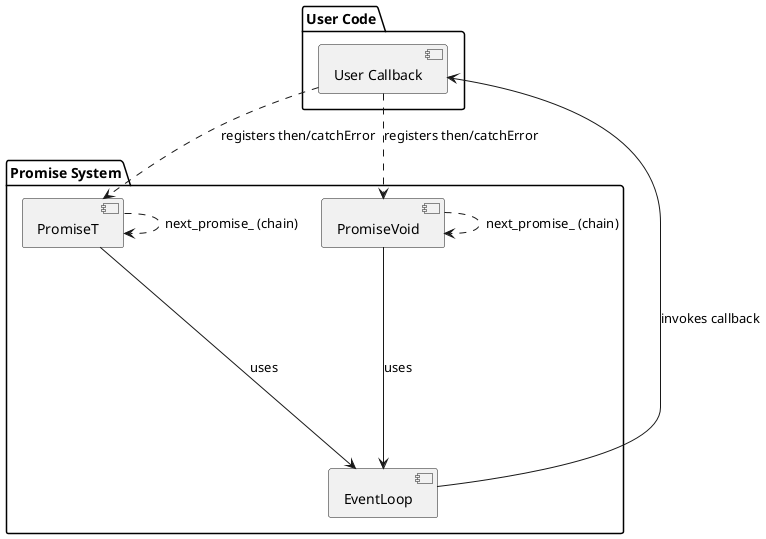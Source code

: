 @startuml
package "Promise System" {
  [PromiseT] as promiseT
  [PromiseVoid] as promiseVoid
  [EventLoop] as eventLoop
}

package "User Code" {
  [User Callback] as usercb
}

promiseT --down--> eventLoop : uses
promiseVoid --down--> eventLoop : uses
usercb ..> promiseT : registers then/catchError
usercb ..> promiseVoid : registers then/catchError
promiseT ..> promiseT : next_promise_ (chain)
promiseVoid ..> promiseVoid : next_promise_ (chain)
eventLoop --> usercb : invokes callback

@enduml
